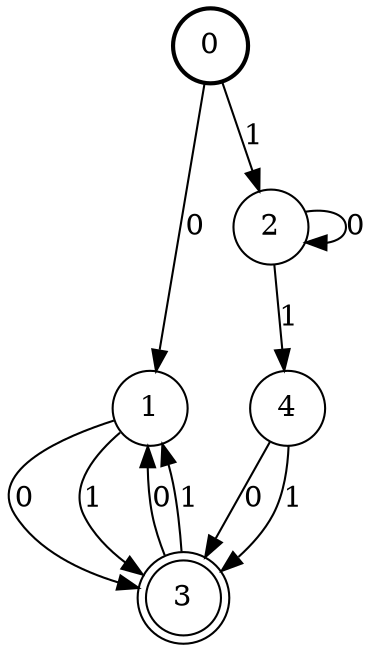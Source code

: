 digraph Automat {
    node [shape = circle];
    0 [style = "bold"];
    0 -> 1 [label = "0"];
    0 -> 2 [label = "1"];
    1 -> 3 [label = "0"];
    1 -> 3 [label = "1"];
    2 -> 2 [label = "0"];
    2 -> 4 [label = "1"];
    3 [peripheries=2]
    3 -> 1 [label = "0"];
    3 -> 1 [label = "1"];
    4 -> 3 [label = "0"];
    4 -> 3 [label = "1"];
}
